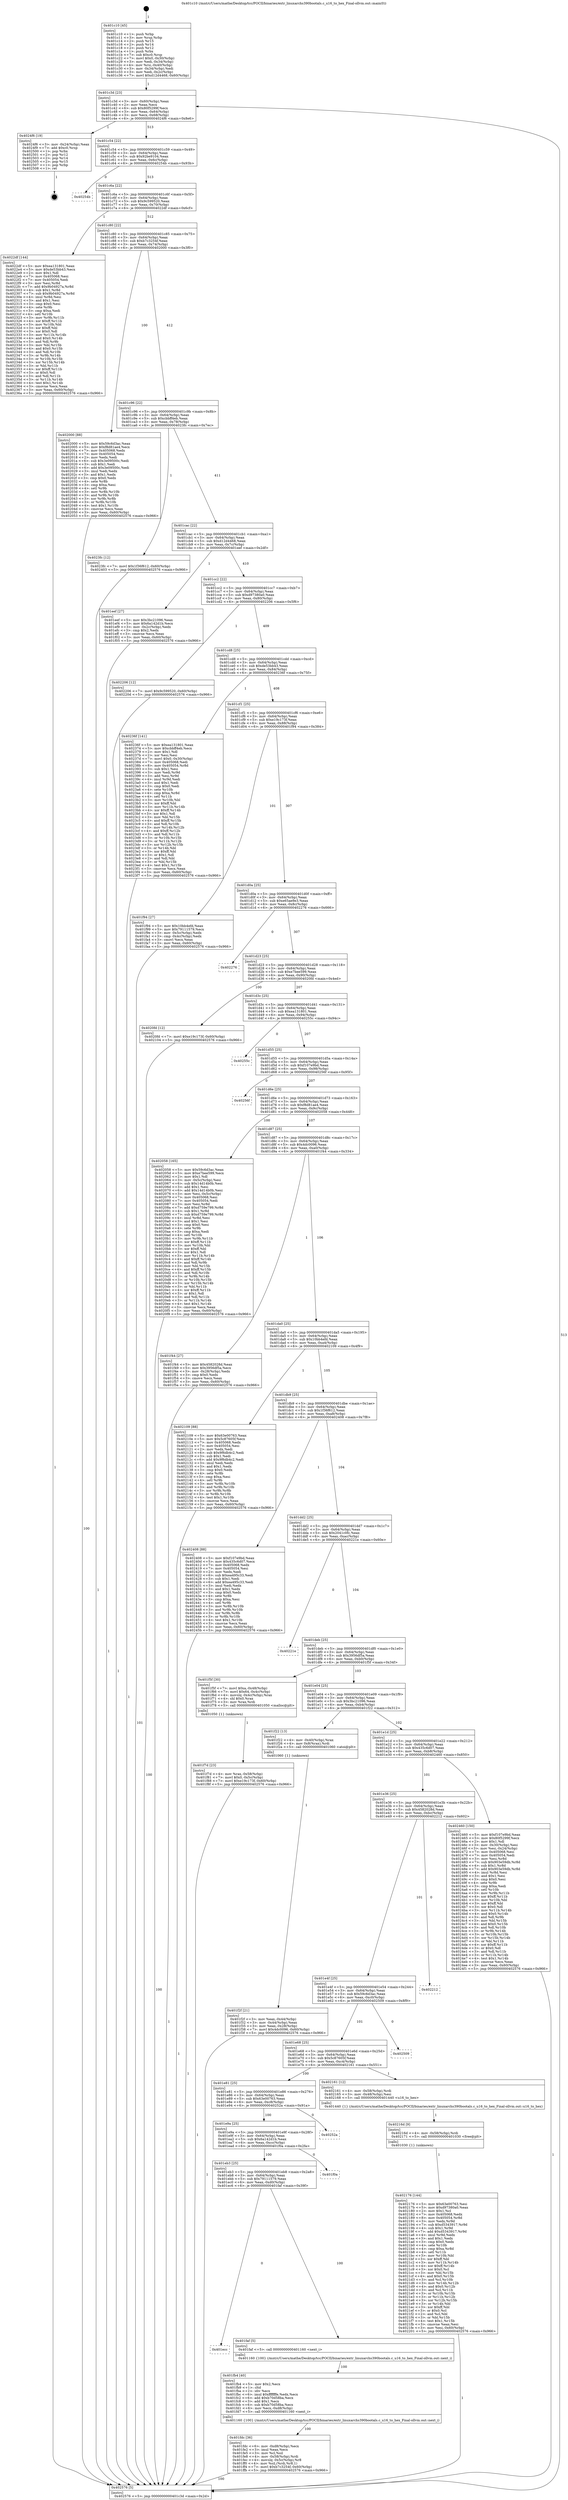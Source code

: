 digraph "0x401c10" {
  label = "0x401c10 (/mnt/c/Users/mathe/Desktop/tcc/POCII/binaries/extr_linuxarchs390bootals.c_u16_to_hex_Final-ollvm.out::main(0))"
  labelloc = "t"
  node[shape=record]

  Entry [label="",width=0.3,height=0.3,shape=circle,fillcolor=black,style=filled]
  "0x401c3d" [label="{
     0x401c3d [23]\l
     | [instrs]\l
     &nbsp;&nbsp;0x401c3d \<+3\>: mov -0x60(%rbp),%eax\l
     &nbsp;&nbsp;0x401c40 \<+2\>: mov %eax,%ecx\l
     &nbsp;&nbsp;0x401c42 \<+6\>: sub $0x80f5299f,%ecx\l
     &nbsp;&nbsp;0x401c48 \<+3\>: mov %eax,-0x64(%rbp)\l
     &nbsp;&nbsp;0x401c4b \<+3\>: mov %ecx,-0x68(%rbp)\l
     &nbsp;&nbsp;0x401c4e \<+6\>: je 00000000004024f6 \<main+0x8e6\>\l
  }"]
  "0x4024f6" [label="{
     0x4024f6 [19]\l
     | [instrs]\l
     &nbsp;&nbsp;0x4024f6 \<+3\>: mov -0x24(%rbp),%eax\l
     &nbsp;&nbsp;0x4024f9 \<+7\>: add $0xc0,%rsp\l
     &nbsp;&nbsp;0x402500 \<+1\>: pop %rbx\l
     &nbsp;&nbsp;0x402501 \<+2\>: pop %r12\l
     &nbsp;&nbsp;0x402503 \<+2\>: pop %r14\l
     &nbsp;&nbsp;0x402505 \<+2\>: pop %r15\l
     &nbsp;&nbsp;0x402507 \<+1\>: pop %rbp\l
     &nbsp;&nbsp;0x402508 \<+1\>: ret\l
  }"]
  "0x401c54" [label="{
     0x401c54 [22]\l
     | [instrs]\l
     &nbsp;&nbsp;0x401c54 \<+5\>: jmp 0000000000401c59 \<main+0x49\>\l
     &nbsp;&nbsp;0x401c59 \<+3\>: mov -0x64(%rbp),%eax\l
     &nbsp;&nbsp;0x401c5c \<+5\>: sub $0x92be9104,%eax\l
     &nbsp;&nbsp;0x401c61 \<+3\>: mov %eax,-0x6c(%rbp)\l
     &nbsp;&nbsp;0x401c64 \<+6\>: je 000000000040254b \<main+0x93b\>\l
  }"]
  Exit [label="",width=0.3,height=0.3,shape=circle,fillcolor=black,style=filled,peripheries=2]
  "0x40254b" [label="{
     0x40254b\l
  }", style=dashed]
  "0x401c6a" [label="{
     0x401c6a [22]\l
     | [instrs]\l
     &nbsp;&nbsp;0x401c6a \<+5\>: jmp 0000000000401c6f \<main+0x5f\>\l
     &nbsp;&nbsp;0x401c6f \<+3\>: mov -0x64(%rbp),%eax\l
     &nbsp;&nbsp;0x401c72 \<+5\>: sub $0x9c599520,%eax\l
     &nbsp;&nbsp;0x401c77 \<+3\>: mov %eax,-0x70(%rbp)\l
     &nbsp;&nbsp;0x401c7a \<+6\>: je 00000000004022df \<main+0x6cf\>\l
  }"]
  "0x402176" [label="{
     0x402176 [144]\l
     | [instrs]\l
     &nbsp;&nbsp;0x402176 \<+5\>: mov $0x63e00763,%esi\l
     &nbsp;&nbsp;0x40217b \<+5\>: mov $0xd97380a0,%eax\l
     &nbsp;&nbsp;0x402180 \<+2\>: mov $0x1,%cl\l
     &nbsp;&nbsp;0x402182 \<+7\>: mov 0x405068,%edx\l
     &nbsp;&nbsp;0x402189 \<+8\>: mov 0x405054,%r8d\l
     &nbsp;&nbsp;0x402191 \<+3\>: mov %edx,%r9d\l
     &nbsp;&nbsp;0x402194 \<+7\>: sub $0xd5343917,%r9d\l
     &nbsp;&nbsp;0x40219b \<+4\>: sub $0x1,%r9d\l
     &nbsp;&nbsp;0x40219f \<+7\>: add $0xd5343917,%r9d\l
     &nbsp;&nbsp;0x4021a6 \<+4\>: imul %r9d,%edx\l
     &nbsp;&nbsp;0x4021aa \<+3\>: and $0x1,%edx\l
     &nbsp;&nbsp;0x4021ad \<+3\>: cmp $0x0,%edx\l
     &nbsp;&nbsp;0x4021b0 \<+4\>: sete %r10b\l
     &nbsp;&nbsp;0x4021b4 \<+4\>: cmp $0xa,%r8d\l
     &nbsp;&nbsp;0x4021b8 \<+4\>: setl %r11b\l
     &nbsp;&nbsp;0x4021bc \<+3\>: mov %r10b,%bl\l
     &nbsp;&nbsp;0x4021bf \<+3\>: xor $0xff,%bl\l
     &nbsp;&nbsp;0x4021c2 \<+3\>: mov %r11b,%r14b\l
     &nbsp;&nbsp;0x4021c5 \<+4\>: xor $0xff,%r14b\l
     &nbsp;&nbsp;0x4021c9 \<+3\>: xor $0x0,%cl\l
     &nbsp;&nbsp;0x4021cc \<+3\>: mov %bl,%r15b\l
     &nbsp;&nbsp;0x4021cf \<+4\>: and $0x0,%r15b\l
     &nbsp;&nbsp;0x4021d3 \<+3\>: and %cl,%r10b\l
     &nbsp;&nbsp;0x4021d6 \<+3\>: mov %r14b,%r12b\l
     &nbsp;&nbsp;0x4021d9 \<+4\>: and $0x0,%r12b\l
     &nbsp;&nbsp;0x4021dd \<+3\>: and %cl,%r11b\l
     &nbsp;&nbsp;0x4021e0 \<+3\>: or %r10b,%r15b\l
     &nbsp;&nbsp;0x4021e3 \<+3\>: or %r11b,%r12b\l
     &nbsp;&nbsp;0x4021e6 \<+3\>: xor %r12b,%r15b\l
     &nbsp;&nbsp;0x4021e9 \<+3\>: or %r14b,%bl\l
     &nbsp;&nbsp;0x4021ec \<+3\>: xor $0xff,%bl\l
     &nbsp;&nbsp;0x4021ef \<+3\>: or $0x0,%cl\l
     &nbsp;&nbsp;0x4021f2 \<+2\>: and %cl,%bl\l
     &nbsp;&nbsp;0x4021f4 \<+3\>: or %bl,%r15b\l
     &nbsp;&nbsp;0x4021f7 \<+4\>: test $0x1,%r15b\l
     &nbsp;&nbsp;0x4021fb \<+3\>: cmovne %eax,%esi\l
     &nbsp;&nbsp;0x4021fe \<+3\>: mov %esi,-0x60(%rbp)\l
     &nbsp;&nbsp;0x402201 \<+5\>: jmp 0000000000402576 \<main+0x966\>\l
  }"]
  "0x4022df" [label="{
     0x4022df [144]\l
     | [instrs]\l
     &nbsp;&nbsp;0x4022df \<+5\>: mov $0xea131801,%eax\l
     &nbsp;&nbsp;0x4022e4 \<+5\>: mov $0xde53bb43,%ecx\l
     &nbsp;&nbsp;0x4022e9 \<+2\>: mov $0x1,%dl\l
     &nbsp;&nbsp;0x4022eb \<+7\>: mov 0x405068,%esi\l
     &nbsp;&nbsp;0x4022f2 \<+7\>: mov 0x405054,%edi\l
     &nbsp;&nbsp;0x4022f9 \<+3\>: mov %esi,%r8d\l
     &nbsp;&nbsp;0x4022fc \<+7\>: add $0x9b04927a,%r8d\l
     &nbsp;&nbsp;0x402303 \<+4\>: sub $0x1,%r8d\l
     &nbsp;&nbsp;0x402307 \<+7\>: sub $0x9b04927a,%r8d\l
     &nbsp;&nbsp;0x40230e \<+4\>: imul %r8d,%esi\l
     &nbsp;&nbsp;0x402312 \<+3\>: and $0x1,%esi\l
     &nbsp;&nbsp;0x402315 \<+3\>: cmp $0x0,%esi\l
     &nbsp;&nbsp;0x402318 \<+4\>: sete %r9b\l
     &nbsp;&nbsp;0x40231c \<+3\>: cmp $0xa,%edi\l
     &nbsp;&nbsp;0x40231f \<+4\>: setl %r10b\l
     &nbsp;&nbsp;0x402323 \<+3\>: mov %r9b,%r11b\l
     &nbsp;&nbsp;0x402326 \<+4\>: xor $0xff,%r11b\l
     &nbsp;&nbsp;0x40232a \<+3\>: mov %r10b,%bl\l
     &nbsp;&nbsp;0x40232d \<+3\>: xor $0xff,%bl\l
     &nbsp;&nbsp;0x402330 \<+3\>: xor $0x0,%dl\l
     &nbsp;&nbsp;0x402333 \<+3\>: mov %r11b,%r14b\l
     &nbsp;&nbsp;0x402336 \<+4\>: and $0x0,%r14b\l
     &nbsp;&nbsp;0x40233a \<+3\>: and %dl,%r9b\l
     &nbsp;&nbsp;0x40233d \<+3\>: mov %bl,%r15b\l
     &nbsp;&nbsp;0x402340 \<+4\>: and $0x0,%r15b\l
     &nbsp;&nbsp;0x402344 \<+3\>: and %dl,%r10b\l
     &nbsp;&nbsp;0x402347 \<+3\>: or %r9b,%r14b\l
     &nbsp;&nbsp;0x40234a \<+3\>: or %r10b,%r15b\l
     &nbsp;&nbsp;0x40234d \<+3\>: xor %r15b,%r14b\l
     &nbsp;&nbsp;0x402350 \<+3\>: or %bl,%r11b\l
     &nbsp;&nbsp;0x402353 \<+4\>: xor $0xff,%r11b\l
     &nbsp;&nbsp;0x402357 \<+3\>: or $0x0,%dl\l
     &nbsp;&nbsp;0x40235a \<+3\>: and %dl,%r11b\l
     &nbsp;&nbsp;0x40235d \<+3\>: or %r11b,%r14b\l
     &nbsp;&nbsp;0x402360 \<+4\>: test $0x1,%r14b\l
     &nbsp;&nbsp;0x402364 \<+3\>: cmovne %ecx,%eax\l
     &nbsp;&nbsp;0x402367 \<+3\>: mov %eax,-0x60(%rbp)\l
     &nbsp;&nbsp;0x40236a \<+5\>: jmp 0000000000402576 \<main+0x966\>\l
  }"]
  "0x401c80" [label="{
     0x401c80 [22]\l
     | [instrs]\l
     &nbsp;&nbsp;0x401c80 \<+5\>: jmp 0000000000401c85 \<main+0x75\>\l
     &nbsp;&nbsp;0x401c85 \<+3\>: mov -0x64(%rbp),%eax\l
     &nbsp;&nbsp;0x401c88 \<+5\>: sub $0xb7c3254f,%eax\l
     &nbsp;&nbsp;0x401c8d \<+3\>: mov %eax,-0x74(%rbp)\l
     &nbsp;&nbsp;0x401c90 \<+6\>: je 0000000000402000 \<main+0x3f0\>\l
  }"]
  "0x40216d" [label="{
     0x40216d [9]\l
     | [instrs]\l
     &nbsp;&nbsp;0x40216d \<+4\>: mov -0x58(%rbp),%rdi\l
     &nbsp;&nbsp;0x402171 \<+5\>: call 0000000000401030 \<free@plt\>\l
     | [calls]\l
     &nbsp;&nbsp;0x401030 \{1\} (unknown)\l
  }"]
  "0x402000" [label="{
     0x402000 [88]\l
     | [instrs]\l
     &nbsp;&nbsp;0x402000 \<+5\>: mov $0x59c6d3ac,%eax\l
     &nbsp;&nbsp;0x402005 \<+5\>: mov $0xf8d81ae4,%ecx\l
     &nbsp;&nbsp;0x40200a \<+7\>: mov 0x405068,%edx\l
     &nbsp;&nbsp;0x402011 \<+7\>: mov 0x405054,%esi\l
     &nbsp;&nbsp;0x402018 \<+2\>: mov %edx,%edi\l
     &nbsp;&nbsp;0x40201a \<+6\>: sub $0x3e09500c,%edi\l
     &nbsp;&nbsp;0x402020 \<+3\>: sub $0x1,%edi\l
     &nbsp;&nbsp;0x402023 \<+6\>: add $0x3e09500c,%edi\l
     &nbsp;&nbsp;0x402029 \<+3\>: imul %edi,%edx\l
     &nbsp;&nbsp;0x40202c \<+3\>: and $0x1,%edx\l
     &nbsp;&nbsp;0x40202f \<+3\>: cmp $0x0,%edx\l
     &nbsp;&nbsp;0x402032 \<+4\>: sete %r8b\l
     &nbsp;&nbsp;0x402036 \<+3\>: cmp $0xa,%esi\l
     &nbsp;&nbsp;0x402039 \<+4\>: setl %r9b\l
     &nbsp;&nbsp;0x40203d \<+3\>: mov %r8b,%r10b\l
     &nbsp;&nbsp;0x402040 \<+3\>: and %r9b,%r10b\l
     &nbsp;&nbsp;0x402043 \<+3\>: xor %r9b,%r8b\l
     &nbsp;&nbsp;0x402046 \<+3\>: or %r8b,%r10b\l
     &nbsp;&nbsp;0x402049 \<+4\>: test $0x1,%r10b\l
     &nbsp;&nbsp;0x40204d \<+3\>: cmovne %ecx,%eax\l
     &nbsp;&nbsp;0x402050 \<+3\>: mov %eax,-0x60(%rbp)\l
     &nbsp;&nbsp;0x402053 \<+5\>: jmp 0000000000402576 \<main+0x966\>\l
  }"]
  "0x401c96" [label="{
     0x401c96 [22]\l
     | [instrs]\l
     &nbsp;&nbsp;0x401c96 \<+5\>: jmp 0000000000401c9b \<main+0x8b\>\l
     &nbsp;&nbsp;0x401c9b \<+3\>: mov -0x64(%rbp),%eax\l
     &nbsp;&nbsp;0x401c9e \<+5\>: sub $0xcbbff4eb,%eax\l
     &nbsp;&nbsp;0x401ca3 \<+3\>: mov %eax,-0x78(%rbp)\l
     &nbsp;&nbsp;0x401ca6 \<+6\>: je 00000000004023fc \<main+0x7ec\>\l
  }"]
  "0x401fdc" [label="{
     0x401fdc [36]\l
     | [instrs]\l
     &nbsp;&nbsp;0x401fdc \<+6\>: mov -0xd8(%rbp),%ecx\l
     &nbsp;&nbsp;0x401fe2 \<+3\>: imul %eax,%ecx\l
     &nbsp;&nbsp;0x401fe5 \<+3\>: mov %cl,%sil\l
     &nbsp;&nbsp;0x401fe8 \<+4\>: mov -0x58(%rbp),%rdi\l
     &nbsp;&nbsp;0x401fec \<+4\>: movslq -0x5c(%rbp),%r8\l
     &nbsp;&nbsp;0x401ff0 \<+4\>: mov %sil,(%rdi,%r8,1)\l
     &nbsp;&nbsp;0x401ff4 \<+7\>: movl $0xb7c3254f,-0x60(%rbp)\l
     &nbsp;&nbsp;0x401ffb \<+5\>: jmp 0000000000402576 \<main+0x966\>\l
  }"]
  "0x4023fc" [label="{
     0x4023fc [12]\l
     | [instrs]\l
     &nbsp;&nbsp;0x4023fc \<+7\>: movl $0x1f36f612,-0x60(%rbp)\l
     &nbsp;&nbsp;0x402403 \<+5\>: jmp 0000000000402576 \<main+0x966\>\l
  }"]
  "0x401cac" [label="{
     0x401cac [22]\l
     | [instrs]\l
     &nbsp;&nbsp;0x401cac \<+5\>: jmp 0000000000401cb1 \<main+0xa1\>\l
     &nbsp;&nbsp;0x401cb1 \<+3\>: mov -0x64(%rbp),%eax\l
     &nbsp;&nbsp;0x401cb4 \<+5\>: sub $0xd12d4468,%eax\l
     &nbsp;&nbsp;0x401cb9 \<+3\>: mov %eax,-0x7c(%rbp)\l
     &nbsp;&nbsp;0x401cbc \<+6\>: je 0000000000401eef \<main+0x2df\>\l
  }"]
  "0x401fb4" [label="{
     0x401fb4 [40]\l
     | [instrs]\l
     &nbsp;&nbsp;0x401fb4 \<+5\>: mov $0x2,%ecx\l
     &nbsp;&nbsp;0x401fb9 \<+1\>: cltd\l
     &nbsp;&nbsp;0x401fba \<+2\>: idiv %ecx\l
     &nbsp;&nbsp;0x401fbc \<+6\>: imul $0xfffffffe,%edx,%ecx\l
     &nbsp;&nbsp;0x401fc2 \<+6\>: add $0xb70d58ba,%ecx\l
     &nbsp;&nbsp;0x401fc8 \<+3\>: add $0x1,%ecx\l
     &nbsp;&nbsp;0x401fcb \<+6\>: sub $0xb70d58ba,%ecx\l
     &nbsp;&nbsp;0x401fd1 \<+6\>: mov %ecx,-0xd8(%rbp)\l
     &nbsp;&nbsp;0x401fd7 \<+5\>: call 0000000000401160 \<next_i\>\l
     | [calls]\l
     &nbsp;&nbsp;0x401160 \{100\} (/mnt/c/Users/mathe/Desktop/tcc/POCII/binaries/extr_linuxarchs390bootals.c_u16_to_hex_Final-ollvm.out::next_i)\l
  }"]
  "0x401eef" [label="{
     0x401eef [27]\l
     | [instrs]\l
     &nbsp;&nbsp;0x401eef \<+5\>: mov $0x3bc21096,%eax\l
     &nbsp;&nbsp;0x401ef4 \<+5\>: mov $0x6a142d1b,%ecx\l
     &nbsp;&nbsp;0x401ef9 \<+3\>: mov -0x2c(%rbp),%edx\l
     &nbsp;&nbsp;0x401efc \<+3\>: cmp $0x2,%edx\l
     &nbsp;&nbsp;0x401eff \<+3\>: cmovne %ecx,%eax\l
     &nbsp;&nbsp;0x401f02 \<+3\>: mov %eax,-0x60(%rbp)\l
     &nbsp;&nbsp;0x401f05 \<+5\>: jmp 0000000000402576 \<main+0x966\>\l
  }"]
  "0x401cc2" [label="{
     0x401cc2 [22]\l
     | [instrs]\l
     &nbsp;&nbsp;0x401cc2 \<+5\>: jmp 0000000000401cc7 \<main+0xb7\>\l
     &nbsp;&nbsp;0x401cc7 \<+3\>: mov -0x64(%rbp),%eax\l
     &nbsp;&nbsp;0x401cca \<+5\>: sub $0xd97380a0,%eax\l
     &nbsp;&nbsp;0x401ccf \<+3\>: mov %eax,-0x80(%rbp)\l
     &nbsp;&nbsp;0x401cd2 \<+6\>: je 0000000000402206 \<main+0x5f6\>\l
  }"]
  "0x402576" [label="{
     0x402576 [5]\l
     | [instrs]\l
     &nbsp;&nbsp;0x402576 \<+5\>: jmp 0000000000401c3d \<main+0x2d\>\l
  }"]
  "0x401c10" [label="{
     0x401c10 [45]\l
     | [instrs]\l
     &nbsp;&nbsp;0x401c10 \<+1\>: push %rbp\l
     &nbsp;&nbsp;0x401c11 \<+3\>: mov %rsp,%rbp\l
     &nbsp;&nbsp;0x401c14 \<+2\>: push %r15\l
     &nbsp;&nbsp;0x401c16 \<+2\>: push %r14\l
     &nbsp;&nbsp;0x401c18 \<+2\>: push %r12\l
     &nbsp;&nbsp;0x401c1a \<+1\>: push %rbx\l
     &nbsp;&nbsp;0x401c1b \<+7\>: sub $0xc0,%rsp\l
     &nbsp;&nbsp;0x401c22 \<+7\>: movl $0x0,-0x30(%rbp)\l
     &nbsp;&nbsp;0x401c29 \<+3\>: mov %edi,-0x34(%rbp)\l
     &nbsp;&nbsp;0x401c2c \<+4\>: mov %rsi,-0x40(%rbp)\l
     &nbsp;&nbsp;0x401c30 \<+3\>: mov -0x34(%rbp),%edi\l
     &nbsp;&nbsp;0x401c33 \<+3\>: mov %edi,-0x2c(%rbp)\l
     &nbsp;&nbsp;0x401c36 \<+7\>: movl $0xd12d4468,-0x60(%rbp)\l
  }"]
  "0x401ecc" [label="{
     0x401ecc\l
  }", style=dashed]
  "0x402206" [label="{
     0x402206 [12]\l
     | [instrs]\l
     &nbsp;&nbsp;0x402206 \<+7\>: movl $0x9c599520,-0x60(%rbp)\l
     &nbsp;&nbsp;0x40220d \<+5\>: jmp 0000000000402576 \<main+0x966\>\l
  }"]
  "0x401cd8" [label="{
     0x401cd8 [25]\l
     | [instrs]\l
     &nbsp;&nbsp;0x401cd8 \<+5\>: jmp 0000000000401cdd \<main+0xcd\>\l
     &nbsp;&nbsp;0x401cdd \<+3\>: mov -0x64(%rbp),%eax\l
     &nbsp;&nbsp;0x401ce0 \<+5\>: sub $0xde53bb43,%eax\l
     &nbsp;&nbsp;0x401ce5 \<+6\>: mov %eax,-0x84(%rbp)\l
     &nbsp;&nbsp;0x401ceb \<+6\>: je 000000000040236f \<main+0x75f\>\l
  }"]
  "0x401faf" [label="{
     0x401faf [5]\l
     | [instrs]\l
     &nbsp;&nbsp;0x401faf \<+5\>: call 0000000000401160 \<next_i\>\l
     | [calls]\l
     &nbsp;&nbsp;0x401160 \{100\} (/mnt/c/Users/mathe/Desktop/tcc/POCII/binaries/extr_linuxarchs390bootals.c_u16_to_hex_Final-ollvm.out::next_i)\l
  }"]
  "0x40236f" [label="{
     0x40236f [141]\l
     | [instrs]\l
     &nbsp;&nbsp;0x40236f \<+5\>: mov $0xea131801,%eax\l
     &nbsp;&nbsp;0x402374 \<+5\>: mov $0xcbbff4eb,%ecx\l
     &nbsp;&nbsp;0x402379 \<+2\>: mov $0x1,%dl\l
     &nbsp;&nbsp;0x40237b \<+2\>: xor %esi,%esi\l
     &nbsp;&nbsp;0x40237d \<+7\>: movl $0x0,-0x30(%rbp)\l
     &nbsp;&nbsp;0x402384 \<+7\>: mov 0x405068,%edi\l
     &nbsp;&nbsp;0x40238b \<+8\>: mov 0x405054,%r8d\l
     &nbsp;&nbsp;0x402393 \<+3\>: sub $0x1,%esi\l
     &nbsp;&nbsp;0x402396 \<+3\>: mov %edi,%r9d\l
     &nbsp;&nbsp;0x402399 \<+3\>: add %esi,%r9d\l
     &nbsp;&nbsp;0x40239c \<+4\>: imul %r9d,%edi\l
     &nbsp;&nbsp;0x4023a0 \<+3\>: and $0x1,%edi\l
     &nbsp;&nbsp;0x4023a3 \<+3\>: cmp $0x0,%edi\l
     &nbsp;&nbsp;0x4023a6 \<+4\>: sete %r10b\l
     &nbsp;&nbsp;0x4023aa \<+4\>: cmp $0xa,%r8d\l
     &nbsp;&nbsp;0x4023ae \<+4\>: setl %r11b\l
     &nbsp;&nbsp;0x4023b2 \<+3\>: mov %r10b,%bl\l
     &nbsp;&nbsp;0x4023b5 \<+3\>: xor $0xff,%bl\l
     &nbsp;&nbsp;0x4023b8 \<+3\>: mov %r11b,%r14b\l
     &nbsp;&nbsp;0x4023bb \<+4\>: xor $0xff,%r14b\l
     &nbsp;&nbsp;0x4023bf \<+3\>: xor $0x1,%dl\l
     &nbsp;&nbsp;0x4023c2 \<+3\>: mov %bl,%r15b\l
     &nbsp;&nbsp;0x4023c5 \<+4\>: and $0xff,%r15b\l
     &nbsp;&nbsp;0x4023c9 \<+3\>: and %dl,%r10b\l
     &nbsp;&nbsp;0x4023cc \<+3\>: mov %r14b,%r12b\l
     &nbsp;&nbsp;0x4023cf \<+4\>: and $0xff,%r12b\l
     &nbsp;&nbsp;0x4023d3 \<+3\>: and %dl,%r11b\l
     &nbsp;&nbsp;0x4023d6 \<+3\>: or %r10b,%r15b\l
     &nbsp;&nbsp;0x4023d9 \<+3\>: or %r11b,%r12b\l
     &nbsp;&nbsp;0x4023dc \<+3\>: xor %r12b,%r15b\l
     &nbsp;&nbsp;0x4023df \<+3\>: or %r14b,%bl\l
     &nbsp;&nbsp;0x4023e2 \<+3\>: xor $0xff,%bl\l
     &nbsp;&nbsp;0x4023e5 \<+3\>: or $0x1,%dl\l
     &nbsp;&nbsp;0x4023e8 \<+2\>: and %dl,%bl\l
     &nbsp;&nbsp;0x4023ea \<+3\>: or %bl,%r15b\l
     &nbsp;&nbsp;0x4023ed \<+4\>: test $0x1,%r15b\l
     &nbsp;&nbsp;0x4023f1 \<+3\>: cmovne %ecx,%eax\l
     &nbsp;&nbsp;0x4023f4 \<+3\>: mov %eax,-0x60(%rbp)\l
     &nbsp;&nbsp;0x4023f7 \<+5\>: jmp 0000000000402576 \<main+0x966\>\l
  }"]
  "0x401cf1" [label="{
     0x401cf1 [25]\l
     | [instrs]\l
     &nbsp;&nbsp;0x401cf1 \<+5\>: jmp 0000000000401cf6 \<main+0xe6\>\l
     &nbsp;&nbsp;0x401cf6 \<+3\>: mov -0x64(%rbp),%eax\l
     &nbsp;&nbsp;0x401cf9 \<+5\>: sub $0xe19c173f,%eax\l
     &nbsp;&nbsp;0x401cfe \<+6\>: mov %eax,-0x88(%rbp)\l
     &nbsp;&nbsp;0x401d04 \<+6\>: je 0000000000401f94 \<main+0x384\>\l
  }"]
  "0x401eb3" [label="{
     0x401eb3 [25]\l
     | [instrs]\l
     &nbsp;&nbsp;0x401eb3 \<+5\>: jmp 0000000000401eb8 \<main+0x2a8\>\l
     &nbsp;&nbsp;0x401eb8 \<+3\>: mov -0x64(%rbp),%eax\l
     &nbsp;&nbsp;0x401ebb \<+5\>: sub $0x79111579,%eax\l
     &nbsp;&nbsp;0x401ec0 \<+6\>: mov %eax,-0xd0(%rbp)\l
     &nbsp;&nbsp;0x401ec6 \<+6\>: je 0000000000401faf \<main+0x39f\>\l
  }"]
  "0x401f94" [label="{
     0x401f94 [27]\l
     | [instrs]\l
     &nbsp;&nbsp;0x401f94 \<+5\>: mov $0x10bb4efd,%eax\l
     &nbsp;&nbsp;0x401f99 \<+5\>: mov $0x79111579,%ecx\l
     &nbsp;&nbsp;0x401f9e \<+3\>: mov -0x5c(%rbp),%edx\l
     &nbsp;&nbsp;0x401fa1 \<+3\>: cmp -0x4c(%rbp),%edx\l
     &nbsp;&nbsp;0x401fa4 \<+3\>: cmovl %ecx,%eax\l
     &nbsp;&nbsp;0x401fa7 \<+3\>: mov %eax,-0x60(%rbp)\l
     &nbsp;&nbsp;0x401faa \<+5\>: jmp 0000000000402576 \<main+0x966\>\l
  }"]
  "0x401d0a" [label="{
     0x401d0a [25]\l
     | [instrs]\l
     &nbsp;&nbsp;0x401d0a \<+5\>: jmp 0000000000401d0f \<main+0xff\>\l
     &nbsp;&nbsp;0x401d0f \<+3\>: mov -0x64(%rbp),%eax\l
     &nbsp;&nbsp;0x401d12 \<+5\>: sub $0xe65ae9e3,%eax\l
     &nbsp;&nbsp;0x401d17 \<+6\>: mov %eax,-0x8c(%rbp)\l
     &nbsp;&nbsp;0x401d1d \<+6\>: je 0000000000402276 \<main+0x666\>\l
  }"]
  "0x401f0a" [label="{
     0x401f0a\l
  }", style=dashed]
  "0x402276" [label="{
     0x402276\l
  }", style=dashed]
  "0x401d23" [label="{
     0x401d23 [25]\l
     | [instrs]\l
     &nbsp;&nbsp;0x401d23 \<+5\>: jmp 0000000000401d28 \<main+0x118\>\l
     &nbsp;&nbsp;0x401d28 \<+3\>: mov -0x64(%rbp),%eax\l
     &nbsp;&nbsp;0x401d2b \<+5\>: sub $0xe7bee599,%eax\l
     &nbsp;&nbsp;0x401d30 \<+6\>: mov %eax,-0x90(%rbp)\l
     &nbsp;&nbsp;0x401d36 \<+6\>: je 00000000004020fd \<main+0x4ed\>\l
  }"]
  "0x401e9a" [label="{
     0x401e9a [25]\l
     | [instrs]\l
     &nbsp;&nbsp;0x401e9a \<+5\>: jmp 0000000000401e9f \<main+0x28f\>\l
     &nbsp;&nbsp;0x401e9f \<+3\>: mov -0x64(%rbp),%eax\l
     &nbsp;&nbsp;0x401ea2 \<+5\>: sub $0x6a142d1b,%eax\l
     &nbsp;&nbsp;0x401ea7 \<+6\>: mov %eax,-0xcc(%rbp)\l
     &nbsp;&nbsp;0x401ead \<+6\>: je 0000000000401f0a \<main+0x2fa\>\l
  }"]
  "0x4020fd" [label="{
     0x4020fd [12]\l
     | [instrs]\l
     &nbsp;&nbsp;0x4020fd \<+7\>: movl $0xe19c173f,-0x60(%rbp)\l
     &nbsp;&nbsp;0x402104 \<+5\>: jmp 0000000000402576 \<main+0x966\>\l
  }"]
  "0x401d3c" [label="{
     0x401d3c [25]\l
     | [instrs]\l
     &nbsp;&nbsp;0x401d3c \<+5\>: jmp 0000000000401d41 \<main+0x131\>\l
     &nbsp;&nbsp;0x401d41 \<+3\>: mov -0x64(%rbp),%eax\l
     &nbsp;&nbsp;0x401d44 \<+5\>: sub $0xea131801,%eax\l
     &nbsp;&nbsp;0x401d49 \<+6\>: mov %eax,-0x94(%rbp)\l
     &nbsp;&nbsp;0x401d4f \<+6\>: je 000000000040255c \<main+0x94c\>\l
  }"]
  "0x40252a" [label="{
     0x40252a\l
  }", style=dashed]
  "0x40255c" [label="{
     0x40255c\l
  }", style=dashed]
  "0x401d55" [label="{
     0x401d55 [25]\l
     | [instrs]\l
     &nbsp;&nbsp;0x401d55 \<+5\>: jmp 0000000000401d5a \<main+0x14a\>\l
     &nbsp;&nbsp;0x401d5a \<+3\>: mov -0x64(%rbp),%eax\l
     &nbsp;&nbsp;0x401d5d \<+5\>: sub $0xf107e9bd,%eax\l
     &nbsp;&nbsp;0x401d62 \<+6\>: mov %eax,-0x98(%rbp)\l
     &nbsp;&nbsp;0x401d68 \<+6\>: je 000000000040256f \<main+0x95f\>\l
  }"]
  "0x401e81" [label="{
     0x401e81 [25]\l
     | [instrs]\l
     &nbsp;&nbsp;0x401e81 \<+5\>: jmp 0000000000401e86 \<main+0x276\>\l
     &nbsp;&nbsp;0x401e86 \<+3\>: mov -0x64(%rbp),%eax\l
     &nbsp;&nbsp;0x401e89 \<+5\>: sub $0x63e00763,%eax\l
     &nbsp;&nbsp;0x401e8e \<+6\>: mov %eax,-0xc8(%rbp)\l
     &nbsp;&nbsp;0x401e94 \<+6\>: je 000000000040252a \<main+0x91a\>\l
  }"]
  "0x40256f" [label="{
     0x40256f\l
  }", style=dashed]
  "0x401d6e" [label="{
     0x401d6e [25]\l
     | [instrs]\l
     &nbsp;&nbsp;0x401d6e \<+5\>: jmp 0000000000401d73 \<main+0x163\>\l
     &nbsp;&nbsp;0x401d73 \<+3\>: mov -0x64(%rbp),%eax\l
     &nbsp;&nbsp;0x401d76 \<+5\>: sub $0xf8d81ae4,%eax\l
     &nbsp;&nbsp;0x401d7b \<+6\>: mov %eax,-0x9c(%rbp)\l
     &nbsp;&nbsp;0x401d81 \<+6\>: je 0000000000402058 \<main+0x448\>\l
  }"]
  "0x402161" [label="{
     0x402161 [12]\l
     | [instrs]\l
     &nbsp;&nbsp;0x402161 \<+4\>: mov -0x58(%rbp),%rdi\l
     &nbsp;&nbsp;0x402165 \<+3\>: mov -0x48(%rbp),%esi\l
     &nbsp;&nbsp;0x402168 \<+5\>: call 0000000000401440 \<u16_to_hex\>\l
     | [calls]\l
     &nbsp;&nbsp;0x401440 \{1\} (/mnt/c/Users/mathe/Desktop/tcc/POCII/binaries/extr_linuxarchs390bootals.c_u16_to_hex_Final-ollvm.out::u16_to_hex)\l
  }"]
  "0x402058" [label="{
     0x402058 [165]\l
     | [instrs]\l
     &nbsp;&nbsp;0x402058 \<+5\>: mov $0x59c6d3ac,%eax\l
     &nbsp;&nbsp;0x40205d \<+5\>: mov $0xe7bee599,%ecx\l
     &nbsp;&nbsp;0x402062 \<+2\>: mov $0x1,%dl\l
     &nbsp;&nbsp;0x402064 \<+3\>: mov -0x5c(%rbp),%esi\l
     &nbsp;&nbsp;0x402067 \<+6\>: sub $0x14d14b0b,%esi\l
     &nbsp;&nbsp;0x40206d \<+3\>: add $0x1,%esi\l
     &nbsp;&nbsp;0x402070 \<+6\>: add $0x14d14b0b,%esi\l
     &nbsp;&nbsp;0x402076 \<+3\>: mov %esi,-0x5c(%rbp)\l
     &nbsp;&nbsp;0x402079 \<+7\>: mov 0x405068,%esi\l
     &nbsp;&nbsp;0x402080 \<+7\>: mov 0x405054,%edi\l
     &nbsp;&nbsp;0x402087 \<+3\>: mov %esi,%r8d\l
     &nbsp;&nbsp;0x40208a \<+7\>: add $0xd759e799,%r8d\l
     &nbsp;&nbsp;0x402091 \<+4\>: sub $0x1,%r8d\l
     &nbsp;&nbsp;0x402095 \<+7\>: sub $0xd759e799,%r8d\l
     &nbsp;&nbsp;0x40209c \<+4\>: imul %r8d,%esi\l
     &nbsp;&nbsp;0x4020a0 \<+3\>: and $0x1,%esi\l
     &nbsp;&nbsp;0x4020a3 \<+3\>: cmp $0x0,%esi\l
     &nbsp;&nbsp;0x4020a6 \<+4\>: sete %r9b\l
     &nbsp;&nbsp;0x4020aa \<+3\>: cmp $0xa,%edi\l
     &nbsp;&nbsp;0x4020ad \<+4\>: setl %r10b\l
     &nbsp;&nbsp;0x4020b1 \<+3\>: mov %r9b,%r11b\l
     &nbsp;&nbsp;0x4020b4 \<+4\>: xor $0xff,%r11b\l
     &nbsp;&nbsp;0x4020b8 \<+3\>: mov %r10b,%bl\l
     &nbsp;&nbsp;0x4020bb \<+3\>: xor $0xff,%bl\l
     &nbsp;&nbsp;0x4020be \<+3\>: xor $0x1,%dl\l
     &nbsp;&nbsp;0x4020c1 \<+3\>: mov %r11b,%r14b\l
     &nbsp;&nbsp;0x4020c4 \<+4\>: and $0xff,%r14b\l
     &nbsp;&nbsp;0x4020c8 \<+3\>: and %dl,%r9b\l
     &nbsp;&nbsp;0x4020cb \<+3\>: mov %bl,%r15b\l
     &nbsp;&nbsp;0x4020ce \<+4\>: and $0xff,%r15b\l
     &nbsp;&nbsp;0x4020d2 \<+3\>: and %dl,%r10b\l
     &nbsp;&nbsp;0x4020d5 \<+3\>: or %r9b,%r14b\l
     &nbsp;&nbsp;0x4020d8 \<+3\>: or %r10b,%r15b\l
     &nbsp;&nbsp;0x4020db \<+3\>: xor %r15b,%r14b\l
     &nbsp;&nbsp;0x4020de \<+3\>: or %bl,%r11b\l
     &nbsp;&nbsp;0x4020e1 \<+4\>: xor $0xff,%r11b\l
     &nbsp;&nbsp;0x4020e5 \<+3\>: or $0x1,%dl\l
     &nbsp;&nbsp;0x4020e8 \<+3\>: and %dl,%r11b\l
     &nbsp;&nbsp;0x4020eb \<+3\>: or %r11b,%r14b\l
     &nbsp;&nbsp;0x4020ee \<+4\>: test $0x1,%r14b\l
     &nbsp;&nbsp;0x4020f2 \<+3\>: cmovne %ecx,%eax\l
     &nbsp;&nbsp;0x4020f5 \<+3\>: mov %eax,-0x60(%rbp)\l
     &nbsp;&nbsp;0x4020f8 \<+5\>: jmp 0000000000402576 \<main+0x966\>\l
  }"]
  "0x401d87" [label="{
     0x401d87 [25]\l
     | [instrs]\l
     &nbsp;&nbsp;0x401d87 \<+5\>: jmp 0000000000401d8c \<main+0x17c\>\l
     &nbsp;&nbsp;0x401d8c \<+3\>: mov -0x64(%rbp),%eax\l
     &nbsp;&nbsp;0x401d8f \<+5\>: sub $0x4dc0096,%eax\l
     &nbsp;&nbsp;0x401d94 \<+6\>: mov %eax,-0xa0(%rbp)\l
     &nbsp;&nbsp;0x401d9a \<+6\>: je 0000000000401f44 \<main+0x334\>\l
  }"]
  "0x401e68" [label="{
     0x401e68 [25]\l
     | [instrs]\l
     &nbsp;&nbsp;0x401e68 \<+5\>: jmp 0000000000401e6d \<main+0x25d\>\l
     &nbsp;&nbsp;0x401e6d \<+3\>: mov -0x64(%rbp),%eax\l
     &nbsp;&nbsp;0x401e70 \<+5\>: sub $0x5c87605f,%eax\l
     &nbsp;&nbsp;0x401e75 \<+6\>: mov %eax,-0xc4(%rbp)\l
     &nbsp;&nbsp;0x401e7b \<+6\>: je 0000000000402161 \<main+0x551\>\l
  }"]
  "0x401f44" [label="{
     0x401f44 [27]\l
     | [instrs]\l
     &nbsp;&nbsp;0x401f44 \<+5\>: mov $0x4582028d,%eax\l
     &nbsp;&nbsp;0x401f49 \<+5\>: mov $0x3956df5a,%ecx\l
     &nbsp;&nbsp;0x401f4e \<+3\>: mov -0x28(%rbp),%edx\l
     &nbsp;&nbsp;0x401f51 \<+3\>: cmp $0x0,%edx\l
     &nbsp;&nbsp;0x401f54 \<+3\>: cmove %ecx,%eax\l
     &nbsp;&nbsp;0x401f57 \<+3\>: mov %eax,-0x60(%rbp)\l
     &nbsp;&nbsp;0x401f5a \<+5\>: jmp 0000000000402576 \<main+0x966\>\l
  }"]
  "0x401da0" [label="{
     0x401da0 [25]\l
     | [instrs]\l
     &nbsp;&nbsp;0x401da0 \<+5\>: jmp 0000000000401da5 \<main+0x195\>\l
     &nbsp;&nbsp;0x401da5 \<+3\>: mov -0x64(%rbp),%eax\l
     &nbsp;&nbsp;0x401da8 \<+5\>: sub $0x10bb4efd,%eax\l
     &nbsp;&nbsp;0x401dad \<+6\>: mov %eax,-0xa4(%rbp)\l
     &nbsp;&nbsp;0x401db3 \<+6\>: je 0000000000402109 \<main+0x4f9\>\l
  }"]
  "0x402509" [label="{
     0x402509\l
  }", style=dashed]
  "0x402109" [label="{
     0x402109 [88]\l
     | [instrs]\l
     &nbsp;&nbsp;0x402109 \<+5\>: mov $0x63e00763,%eax\l
     &nbsp;&nbsp;0x40210e \<+5\>: mov $0x5c87605f,%ecx\l
     &nbsp;&nbsp;0x402113 \<+7\>: mov 0x405068,%edx\l
     &nbsp;&nbsp;0x40211a \<+7\>: mov 0x405054,%esi\l
     &nbsp;&nbsp;0x402121 \<+2\>: mov %edx,%edi\l
     &nbsp;&nbsp;0x402123 \<+6\>: sub $0x9f6db4c2,%edi\l
     &nbsp;&nbsp;0x402129 \<+3\>: sub $0x1,%edi\l
     &nbsp;&nbsp;0x40212c \<+6\>: add $0x9f6db4c2,%edi\l
     &nbsp;&nbsp;0x402132 \<+3\>: imul %edi,%edx\l
     &nbsp;&nbsp;0x402135 \<+3\>: and $0x1,%edx\l
     &nbsp;&nbsp;0x402138 \<+3\>: cmp $0x0,%edx\l
     &nbsp;&nbsp;0x40213b \<+4\>: sete %r8b\l
     &nbsp;&nbsp;0x40213f \<+3\>: cmp $0xa,%esi\l
     &nbsp;&nbsp;0x402142 \<+4\>: setl %r9b\l
     &nbsp;&nbsp;0x402146 \<+3\>: mov %r8b,%r10b\l
     &nbsp;&nbsp;0x402149 \<+3\>: and %r9b,%r10b\l
     &nbsp;&nbsp;0x40214c \<+3\>: xor %r9b,%r8b\l
     &nbsp;&nbsp;0x40214f \<+3\>: or %r8b,%r10b\l
     &nbsp;&nbsp;0x402152 \<+4\>: test $0x1,%r10b\l
     &nbsp;&nbsp;0x402156 \<+3\>: cmovne %ecx,%eax\l
     &nbsp;&nbsp;0x402159 \<+3\>: mov %eax,-0x60(%rbp)\l
     &nbsp;&nbsp;0x40215c \<+5\>: jmp 0000000000402576 \<main+0x966\>\l
  }"]
  "0x401db9" [label="{
     0x401db9 [25]\l
     | [instrs]\l
     &nbsp;&nbsp;0x401db9 \<+5\>: jmp 0000000000401dbe \<main+0x1ae\>\l
     &nbsp;&nbsp;0x401dbe \<+3\>: mov -0x64(%rbp),%eax\l
     &nbsp;&nbsp;0x401dc1 \<+5\>: sub $0x1f36f612,%eax\l
     &nbsp;&nbsp;0x401dc6 \<+6\>: mov %eax,-0xa8(%rbp)\l
     &nbsp;&nbsp;0x401dcc \<+6\>: je 0000000000402408 \<main+0x7f8\>\l
  }"]
  "0x401e4f" [label="{
     0x401e4f [25]\l
     | [instrs]\l
     &nbsp;&nbsp;0x401e4f \<+5\>: jmp 0000000000401e54 \<main+0x244\>\l
     &nbsp;&nbsp;0x401e54 \<+3\>: mov -0x64(%rbp),%eax\l
     &nbsp;&nbsp;0x401e57 \<+5\>: sub $0x59c6d3ac,%eax\l
     &nbsp;&nbsp;0x401e5c \<+6\>: mov %eax,-0xc0(%rbp)\l
     &nbsp;&nbsp;0x401e62 \<+6\>: je 0000000000402509 \<main+0x8f9\>\l
  }"]
  "0x402408" [label="{
     0x402408 [88]\l
     | [instrs]\l
     &nbsp;&nbsp;0x402408 \<+5\>: mov $0xf107e9bd,%eax\l
     &nbsp;&nbsp;0x40240d \<+5\>: mov $0x435c6d07,%ecx\l
     &nbsp;&nbsp;0x402412 \<+7\>: mov 0x405068,%edx\l
     &nbsp;&nbsp;0x402419 \<+7\>: mov 0x405054,%esi\l
     &nbsp;&nbsp;0x402420 \<+2\>: mov %edx,%edi\l
     &nbsp;&nbsp;0x402422 \<+6\>: sub $0xea495c33,%edi\l
     &nbsp;&nbsp;0x402428 \<+3\>: sub $0x1,%edi\l
     &nbsp;&nbsp;0x40242b \<+6\>: add $0xea495c33,%edi\l
     &nbsp;&nbsp;0x402431 \<+3\>: imul %edi,%edx\l
     &nbsp;&nbsp;0x402434 \<+3\>: and $0x1,%edx\l
     &nbsp;&nbsp;0x402437 \<+3\>: cmp $0x0,%edx\l
     &nbsp;&nbsp;0x40243a \<+4\>: sete %r8b\l
     &nbsp;&nbsp;0x40243e \<+3\>: cmp $0xa,%esi\l
     &nbsp;&nbsp;0x402441 \<+4\>: setl %r9b\l
     &nbsp;&nbsp;0x402445 \<+3\>: mov %r8b,%r10b\l
     &nbsp;&nbsp;0x402448 \<+3\>: and %r9b,%r10b\l
     &nbsp;&nbsp;0x40244b \<+3\>: xor %r9b,%r8b\l
     &nbsp;&nbsp;0x40244e \<+3\>: or %r8b,%r10b\l
     &nbsp;&nbsp;0x402451 \<+4\>: test $0x1,%r10b\l
     &nbsp;&nbsp;0x402455 \<+3\>: cmovne %ecx,%eax\l
     &nbsp;&nbsp;0x402458 \<+3\>: mov %eax,-0x60(%rbp)\l
     &nbsp;&nbsp;0x40245b \<+5\>: jmp 0000000000402576 \<main+0x966\>\l
  }"]
  "0x401dd2" [label="{
     0x401dd2 [25]\l
     | [instrs]\l
     &nbsp;&nbsp;0x401dd2 \<+5\>: jmp 0000000000401dd7 \<main+0x1c7\>\l
     &nbsp;&nbsp;0x401dd7 \<+3\>: mov -0x64(%rbp),%eax\l
     &nbsp;&nbsp;0x401dda \<+5\>: sub $0x2041c0fc,%eax\l
     &nbsp;&nbsp;0x401ddf \<+6\>: mov %eax,-0xac(%rbp)\l
     &nbsp;&nbsp;0x401de5 \<+6\>: je 000000000040221e \<main+0x60e\>\l
  }"]
  "0x402212" [label="{
     0x402212\l
  }", style=dashed]
  "0x40221e" [label="{
     0x40221e\l
  }", style=dashed]
  "0x401deb" [label="{
     0x401deb [25]\l
     | [instrs]\l
     &nbsp;&nbsp;0x401deb \<+5\>: jmp 0000000000401df0 \<main+0x1e0\>\l
     &nbsp;&nbsp;0x401df0 \<+3\>: mov -0x64(%rbp),%eax\l
     &nbsp;&nbsp;0x401df3 \<+5\>: sub $0x3956df5a,%eax\l
     &nbsp;&nbsp;0x401df8 \<+6\>: mov %eax,-0xb0(%rbp)\l
     &nbsp;&nbsp;0x401dfe \<+6\>: je 0000000000401f5f \<main+0x34f\>\l
  }"]
  "0x401e36" [label="{
     0x401e36 [25]\l
     | [instrs]\l
     &nbsp;&nbsp;0x401e36 \<+5\>: jmp 0000000000401e3b \<main+0x22b\>\l
     &nbsp;&nbsp;0x401e3b \<+3\>: mov -0x64(%rbp),%eax\l
     &nbsp;&nbsp;0x401e3e \<+5\>: sub $0x4582028d,%eax\l
     &nbsp;&nbsp;0x401e43 \<+6\>: mov %eax,-0xbc(%rbp)\l
     &nbsp;&nbsp;0x401e49 \<+6\>: je 0000000000402212 \<main+0x602\>\l
  }"]
  "0x401f5f" [label="{
     0x401f5f [30]\l
     | [instrs]\l
     &nbsp;&nbsp;0x401f5f \<+7\>: movl $0xa,-0x48(%rbp)\l
     &nbsp;&nbsp;0x401f66 \<+7\>: movl $0x64,-0x4c(%rbp)\l
     &nbsp;&nbsp;0x401f6d \<+4\>: movslq -0x4c(%rbp),%rax\l
     &nbsp;&nbsp;0x401f71 \<+4\>: shl $0x0,%rax\l
     &nbsp;&nbsp;0x401f75 \<+3\>: mov %rax,%rdi\l
     &nbsp;&nbsp;0x401f78 \<+5\>: call 0000000000401050 \<malloc@plt\>\l
     | [calls]\l
     &nbsp;&nbsp;0x401050 \{1\} (unknown)\l
  }"]
  "0x401e04" [label="{
     0x401e04 [25]\l
     | [instrs]\l
     &nbsp;&nbsp;0x401e04 \<+5\>: jmp 0000000000401e09 \<main+0x1f9\>\l
     &nbsp;&nbsp;0x401e09 \<+3\>: mov -0x64(%rbp),%eax\l
     &nbsp;&nbsp;0x401e0c \<+5\>: sub $0x3bc21096,%eax\l
     &nbsp;&nbsp;0x401e11 \<+6\>: mov %eax,-0xb4(%rbp)\l
     &nbsp;&nbsp;0x401e17 \<+6\>: je 0000000000401f22 \<main+0x312\>\l
  }"]
  "0x402460" [label="{
     0x402460 [150]\l
     | [instrs]\l
     &nbsp;&nbsp;0x402460 \<+5\>: mov $0xf107e9bd,%eax\l
     &nbsp;&nbsp;0x402465 \<+5\>: mov $0x80f5299f,%ecx\l
     &nbsp;&nbsp;0x40246a \<+2\>: mov $0x1,%dl\l
     &nbsp;&nbsp;0x40246c \<+3\>: mov -0x30(%rbp),%esi\l
     &nbsp;&nbsp;0x40246f \<+3\>: mov %esi,-0x24(%rbp)\l
     &nbsp;&nbsp;0x402472 \<+7\>: mov 0x405068,%esi\l
     &nbsp;&nbsp;0x402479 \<+7\>: mov 0x405054,%edi\l
     &nbsp;&nbsp;0x402480 \<+3\>: mov %esi,%r8d\l
     &nbsp;&nbsp;0x402483 \<+7\>: sub $0x903e59db,%r8d\l
     &nbsp;&nbsp;0x40248a \<+4\>: sub $0x1,%r8d\l
     &nbsp;&nbsp;0x40248e \<+7\>: add $0x903e59db,%r8d\l
     &nbsp;&nbsp;0x402495 \<+4\>: imul %r8d,%esi\l
     &nbsp;&nbsp;0x402499 \<+3\>: and $0x1,%esi\l
     &nbsp;&nbsp;0x40249c \<+3\>: cmp $0x0,%esi\l
     &nbsp;&nbsp;0x40249f \<+4\>: sete %r9b\l
     &nbsp;&nbsp;0x4024a3 \<+3\>: cmp $0xa,%edi\l
     &nbsp;&nbsp;0x4024a6 \<+4\>: setl %r10b\l
     &nbsp;&nbsp;0x4024aa \<+3\>: mov %r9b,%r11b\l
     &nbsp;&nbsp;0x4024ad \<+4\>: xor $0xff,%r11b\l
     &nbsp;&nbsp;0x4024b1 \<+3\>: mov %r10b,%bl\l
     &nbsp;&nbsp;0x4024b4 \<+3\>: xor $0xff,%bl\l
     &nbsp;&nbsp;0x4024b7 \<+3\>: xor $0x0,%dl\l
     &nbsp;&nbsp;0x4024ba \<+3\>: mov %r11b,%r14b\l
     &nbsp;&nbsp;0x4024bd \<+4\>: and $0x0,%r14b\l
     &nbsp;&nbsp;0x4024c1 \<+3\>: and %dl,%r9b\l
     &nbsp;&nbsp;0x4024c4 \<+3\>: mov %bl,%r15b\l
     &nbsp;&nbsp;0x4024c7 \<+4\>: and $0x0,%r15b\l
     &nbsp;&nbsp;0x4024cb \<+3\>: and %dl,%r10b\l
     &nbsp;&nbsp;0x4024ce \<+3\>: or %r9b,%r14b\l
     &nbsp;&nbsp;0x4024d1 \<+3\>: or %r10b,%r15b\l
     &nbsp;&nbsp;0x4024d4 \<+3\>: xor %r15b,%r14b\l
     &nbsp;&nbsp;0x4024d7 \<+3\>: or %bl,%r11b\l
     &nbsp;&nbsp;0x4024da \<+4\>: xor $0xff,%r11b\l
     &nbsp;&nbsp;0x4024de \<+3\>: or $0x0,%dl\l
     &nbsp;&nbsp;0x4024e1 \<+3\>: and %dl,%r11b\l
     &nbsp;&nbsp;0x4024e4 \<+3\>: or %r11b,%r14b\l
     &nbsp;&nbsp;0x4024e7 \<+4\>: test $0x1,%r14b\l
     &nbsp;&nbsp;0x4024eb \<+3\>: cmovne %ecx,%eax\l
     &nbsp;&nbsp;0x4024ee \<+3\>: mov %eax,-0x60(%rbp)\l
     &nbsp;&nbsp;0x4024f1 \<+5\>: jmp 0000000000402576 \<main+0x966\>\l
  }"]
  "0x401f22" [label="{
     0x401f22 [13]\l
     | [instrs]\l
     &nbsp;&nbsp;0x401f22 \<+4\>: mov -0x40(%rbp),%rax\l
     &nbsp;&nbsp;0x401f26 \<+4\>: mov 0x8(%rax),%rdi\l
     &nbsp;&nbsp;0x401f2a \<+5\>: call 0000000000401060 \<atoi@plt\>\l
     | [calls]\l
     &nbsp;&nbsp;0x401060 \{1\} (unknown)\l
  }"]
  "0x401e1d" [label="{
     0x401e1d [25]\l
     | [instrs]\l
     &nbsp;&nbsp;0x401e1d \<+5\>: jmp 0000000000401e22 \<main+0x212\>\l
     &nbsp;&nbsp;0x401e22 \<+3\>: mov -0x64(%rbp),%eax\l
     &nbsp;&nbsp;0x401e25 \<+5\>: sub $0x435c6d07,%eax\l
     &nbsp;&nbsp;0x401e2a \<+6\>: mov %eax,-0xb8(%rbp)\l
     &nbsp;&nbsp;0x401e30 \<+6\>: je 0000000000402460 \<main+0x850\>\l
  }"]
  "0x401f2f" [label="{
     0x401f2f [21]\l
     | [instrs]\l
     &nbsp;&nbsp;0x401f2f \<+3\>: mov %eax,-0x44(%rbp)\l
     &nbsp;&nbsp;0x401f32 \<+3\>: mov -0x44(%rbp),%eax\l
     &nbsp;&nbsp;0x401f35 \<+3\>: mov %eax,-0x28(%rbp)\l
     &nbsp;&nbsp;0x401f38 \<+7\>: movl $0x4dc0096,-0x60(%rbp)\l
     &nbsp;&nbsp;0x401f3f \<+5\>: jmp 0000000000402576 \<main+0x966\>\l
  }"]
  "0x401f7d" [label="{
     0x401f7d [23]\l
     | [instrs]\l
     &nbsp;&nbsp;0x401f7d \<+4\>: mov %rax,-0x58(%rbp)\l
     &nbsp;&nbsp;0x401f81 \<+7\>: movl $0x0,-0x5c(%rbp)\l
     &nbsp;&nbsp;0x401f88 \<+7\>: movl $0xe19c173f,-0x60(%rbp)\l
     &nbsp;&nbsp;0x401f8f \<+5\>: jmp 0000000000402576 \<main+0x966\>\l
  }"]
  Entry -> "0x401c10" [label=" 1"]
  "0x401c3d" -> "0x4024f6" [label=" 1"]
  "0x401c3d" -> "0x401c54" [label=" 513"]
  "0x4024f6" -> Exit [label=" 1"]
  "0x401c54" -> "0x40254b" [label=" 0"]
  "0x401c54" -> "0x401c6a" [label=" 513"]
  "0x402460" -> "0x402576" [label=" 1"]
  "0x401c6a" -> "0x4022df" [label=" 1"]
  "0x401c6a" -> "0x401c80" [label=" 512"]
  "0x402408" -> "0x402576" [label=" 1"]
  "0x401c80" -> "0x402000" [label=" 100"]
  "0x401c80" -> "0x401c96" [label=" 412"]
  "0x4023fc" -> "0x402576" [label=" 1"]
  "0x401c96" -> "0x4023fc" [label=" 1"]
  "0x401c96" -> "0x401cac" [label=" 411"]
  "0x40236f" -> "0x402576" [label=" 1"]
  "0x401cac" -> "0x401eef" [label=" 1"]
  "0x401cac" -> "0x401cc2" [label=" 410"]
  "0x401eef" -> "0x402576" [label=" 1"]
  "0x401c10" -> "0x401c3d" [label=" 1"]
  "0x402576" -> "0x401c3d" [label=" 513"]
  "0x4022df" -> "0x402576" [label=" 1"]
  "0x401cc2" -> "0x402206" [label=" 1"]
  "0x401cc2" -> "0x401cd8" [label=" 409"]
  "0x402206" -> "0x402576" [label=" 1"]
  "0x401cd8" -> "0x40236f" [label=" 1"]
  "0x401cd8" -> "0x401cf1" [label=" 408"]
  "0x402176" -> "0x402576" [label=" 1"]
  "0x401cf1" -> "0x401f94" [label=" 101"]
  "0x401cf1" -> "0x401d0a" [label=" 307"]
  "0x402161" -> "0x40216d" [label=" 1"]
  "0x401d0a" -> "0x402276" [label=" 0"]
  "0x401d0a" -> "0x401d23" [label=" 307"]
  "0x402109" -> "0x402576" [label=" 1"]
  "0x401d23" -> "0x4020fd" [label=" 100"]
  "0x401d23" -> "0x401d3c" [label=" 207"]
  "0x402058" -> "0x402576" [label=" 100"]
  "0x401d3c" -> "0x40255c" [label=" 0"]
  "0x401d3c" -> "0x401d55" [label=" 207"]
  "0x402000" -> "0x402576" [label=" 100"]
  "0x401d55" -> "0x40256f" [label=" 0"]
  "0x401d55" -> "0x401d6e" [label=" 207"]
  "0x401fb4" -> "0x401fdc" [label=" 100"]
  "0x401d6e" -> "0x402058" [label=" 100"]
  "0x401d6e" -> "0x401d87" [label=" 107"]
  "0x401faf" -> "0x401fb4" [label=" 100"]
  "0x401d87" -> "0x401f44" [label=" 1"]
  "0x401d87" -> "0x401da0" [label=" 106"]
  "0x401eb3" -> "0x401faf" [label=" 100"]
  "0x401da0" -> "0x402109" [label=" 1"]
  "0x401da0" -> "0x401db9" [label=" 105"]
  "0x40216d" -> "0x402176" [label=" 1"]
  "0x401db9" -> "0x402408" [label=" 1"]
  "0x401db9" -> "0x401dd2" [label=" 104"]
  "0x401e9a" -> "0x401f0a" [label=" 0"]
  "0x401dd2" -> "0x40221e" [label=" 0"]
  "0x401dd2" -> "0x401deb" [label=" 104"]
  "0x4020fd" -> "0x402576" [label=" 100"]
  "0x401deb" -> "0x401f5f" [label=" 1"]
  "0x401deb" -> "0x401e04" [label=" 103"]
  "0x401e81" -> "0x40252a" [label=" 0"]
  "0x401e04" -> "0x401f22" [label=" 1"]
  "0x401e04" -> "0x401e1d" [label=" 102"]
  "0x401f22" -> "0x401f2f" [label=" 1"]
  "0x401f2f" -> "0x402576" [label=" 1"]
  "0x401f44" -> "0x402576" [label=" 1"]
  "0x401f5f" -> "0x401f7d" [label=" 1"]
  "0x401f7d" -> "0x402576" [label=" 1"]
  "0x401f94" -> "0x402576" [label=" 101"]
  "0x401fdc" -> "0x402576" [label=" 100"]
  "0x401e1d" -> "0x402460" [label=" 1"]
  "0x401e1d" -> "0x401e36" [label=" 101"]
  "0x401e81" -> "0x401e9a" [label=" 100"]
  "0x401e36" -> "0x402212" [label=" 0"]
  "0x401e36" -> "0x401e4f" [label=" 101"]
  "0x401e9a" -> "0x401eb3" [label=" 100"]
  "0x401e4f" -> "0x402509" [label=" 0"]
  "0x401e4f" -> "0x401e68" [label=" 101"]
  "0x401eb3" -> "0x401ecc" [label=" 0"]
  "0x401e68" -> "0x402161" [label=" 1"]
  "0x401e68" -> "0x401e81" [label=" 100"]
}
